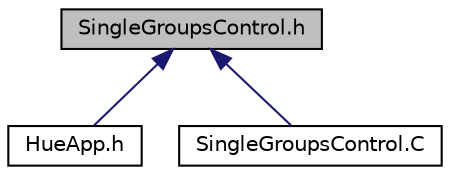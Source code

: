 digraph "SingleGroupsControl.h"
{
  edge [fontname="Helvetica",fontsize="10",labelfontname="Helvetica",labelfontsize="10"];
  node [fontname="Helvetica",fontsize="10",shape=record];
  Node1 [label="SingleGroupsControl.h",height=0.2,width=0.4,color="black", fillcolor="grey75", style="filled", fontcolor="black"];
  Node1 -> Node2 [dir="back",color="midnightblue",fontsize="10",style="solid"];
  Node2 [label="HueApp.h",height=0.2,width=0.4,color="black", fillcolor="white", style="filled",URL="$HueApp_8h_source.html"];
  Node1 -> Node3 [dir="back",color="midnightblue",fontsize="10",style="solid"];
  Node3 [label="SingleGroupsControl.C",height=0.2,width=0.4,color="black", fillcolor="white", style="filled",URL="$SingleGroupsControl_8C.html",tooltip="Application for deleting and altering states of individual groups. "];
}
